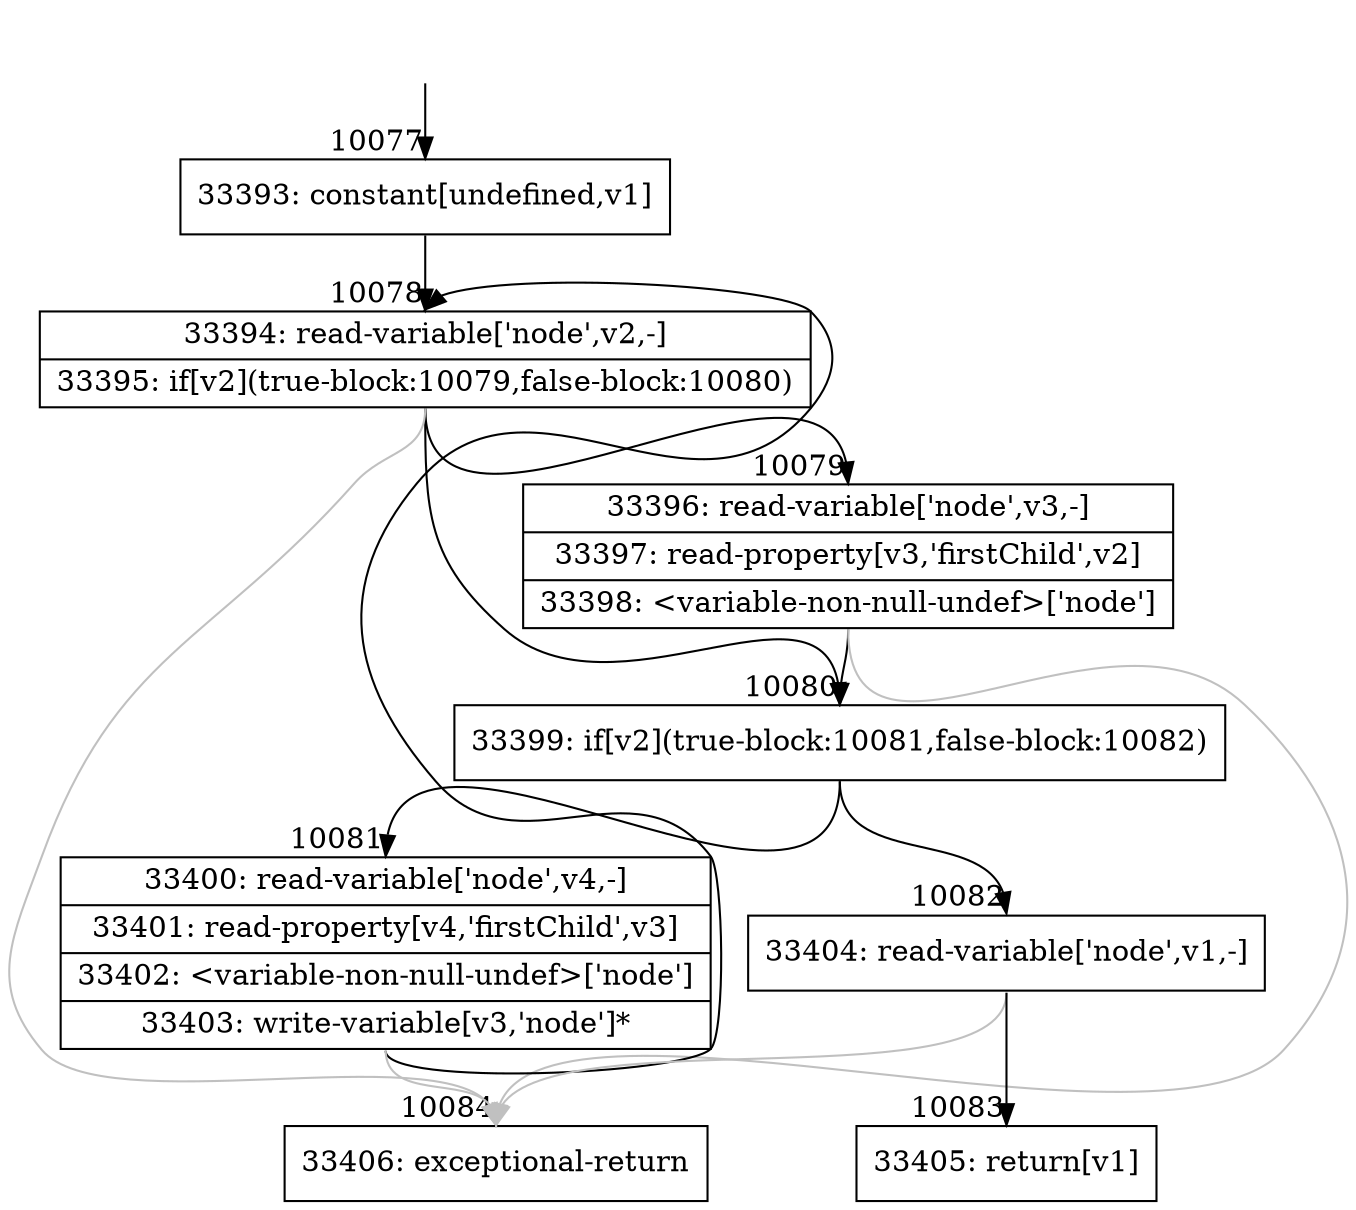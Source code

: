 digraph {
rankdir="TD"
BB_entry753[shape=none,label=""];
BB_entry753 -> BB10077 [tailport=s, headport=n, headlabel="    10077"]
BB10077 [shape=record label="{33393: constant[undefined,v1]}" ] 
BB10077 -> BB10078 [tailport=s, headport=n, headlabel="      10078"]
BB10078 [shape=record label="{33394: read-variable['node',v2,-]|33395: if[v2](true-block:10079,false-block:10080)}" ] 
BB10078 -> BB10080 [tailport=s, headport=n, headlabel="      10080"]
BB10078 -> BB10079 [tailport=s, headport=n, headlabel="      10079"]
BB10078 -> BB10084 [tailport=s, headport=n, color=gray, headlabel="      10084"]
BB10079 [shape=record label="{33396: read-variable['node',v3,-]|33397: read-property[v3,'firstChild',v2]|33398: \<variable-non-null-undef\>['node']}" ] 
BB10079 -> BB10080 [tailport=s, headport=n]
BB10079 -> BB10084 [tailport=s, headport=n, color=gray]
BB10080 [shape=record label="{33399: if[v2](true-block:10081,false-block:10082)}" ] 
BB10080 -> BB10081 [tailport=s, headport=n, headlabel="      10081"]
BB10080 -> BB10082 [tailport=s, headport=n, headlabel="      10082"]
BB10081 [shape=record label="{33400: read-variable['node',v4,-]|33401: read-property[v4,'firstChild',v3]|33402: \<variable-non-null-undef\>['node']|33403: write-variable[v3,'node']*}" ] 
BB10081 -> BB10078 [tailport=s, headport=n]
BB10081 -> BB10084 [tailport=s, headport=n, color=gray]
BB10082 [shape=record label="{33404: read-variable['node',v1,-]}" ] 
BB10082 -> BB10083 [tailport=s, headport=n, headlabel="      10083"]
BB10082 -> BB10084 [tailport=s, headport=n, color=gray]
BB10083 [shape=record label="{33405: return[v1]}" ] 
BB10084 [shape=record label="{33406: exceptional-return}" ] 
//#$~ 18057
}
